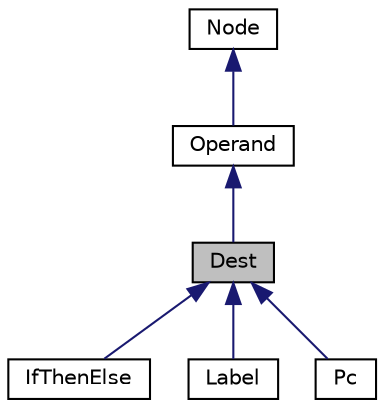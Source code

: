 digraph "Dest"
{
  edge [fontname="Helvetica",fontsize="10",labelfontname="Helvetica",labelfontsize="10"];
  node [fontname="Helvetica",fontsize="10",shape=record];
  Node0 [label="Dest",height=0.2,width=0.4,color="black", fillcolor="grey75", style="filled", fontcolor="black"];
  Node1 -> Node0 [dir="back",color="midnightblue",fontsize="10",style="solid",fontname="Helvetica"];
  Node1 [label="Operand",height=0.2,width=0.4,color="black", fillcolor="white", style="filled",URL="$class_operand.html"];
  Node2 -> Node1 [dir="back",color="midnightblue",fontsize="10",style="solid",fontname="Helvetica"];
  Node2 [label="Node",height=0.2,width=0.4,color="black", fillcolor="white", style="filled",URL="$class_node.html"];
  Node0 -> Node3 [dir="back",color="midnightblue",fontsize="10",style="solid",fontname="Helvetica"];
  Node3 [label="IfThenElse",height=0.2,width=0.4,color="black", fillcolor="white", style="filled",URL="$class_if_then_else.html"];
  Node0 -> Node4 [dir="back",color="midnightblue",fontsize="10",style="solid",fontname="Helvetica"];
  Node4 [label="Label",height=0.2,width=0.4,color="black", fillcolor="white", style="filled",URL="$class_label.html"];
  Node0 -> Node5 [dir="back",color="midnightblue",fontsize="10",style="solid",fontname="Helvetica"];
  Node5 [label="Pc",height=0.2,width=0.4,color="black", fillcolor="white", style="filled",URL="$class_pc.html"];
}
